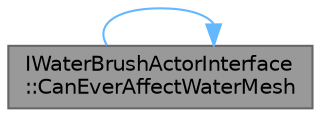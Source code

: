 digraph "IWaterBrushActorInterface::CanEverAffectWaterMesh"
{
 // INTERACTIVE_SVG=YES
 // LATEX_PDF_SIZE
  bgcolor="transparent";
  edge [fontname=Helvetica,fontsize=10,labelfontname=Helvetica,labelfontsize=10];
  node [fontname=Helvetica,fontsize=10,shape=box,height=0.2,width=0.4];
  rankdir="LR";
  Node1 [id="Node000001",label="IWaterBrushActorInterface\l::CanEverAffectWaterMesh",height=0.2,width=0.4,color="gray40", fillcolor="grey60", style="filled", fontcolor="black",tooltip="Returns true if this water actor could potentially be affecting (i.e."];
  Node1 -> Node1 [id="edge1_Node000001_Node000001",color="steelblue1",style="solid",tooltip=" "];
}
